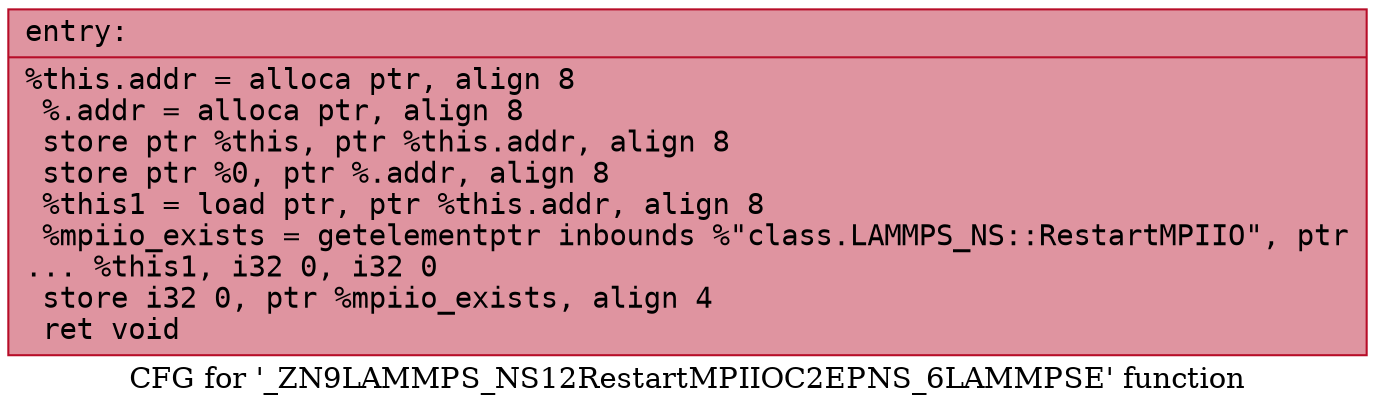 digraph "CFG for '_ZN9LAMMPS_NS12RestartMPIIOC2EPNS_6LAMMPSE' function" {
	label="CFG for '_ZN9LAMMPS_NS12RestartMPIIOC2EPNS_6LAMMPSE' function";

	Node0x557ad5c5f350 [shape=record,color="#b70d28ff", style=filled, fillcolor="#b70d2870" fontname="Courier",label="{entry:\l|  %this.addr = alloca ptr, align 8\l  %.addr = alloca ptr, align 8\l  store ptr %this, ptr %this.addr, align 8\l  store ptr %0, ptr %.addr, align 8\l  %this1 = load ptr, ptr %this.addr, align 8\l  %mpiio_exists = getelementptr inbounds %\"class.LAMMPS_NS::RestartMPIIO\", ptr\l... %this1, i32 0, i32 0\l  store i32 0, ptr %mpiio_exists, align 4\l  ret void\l}"];
}
